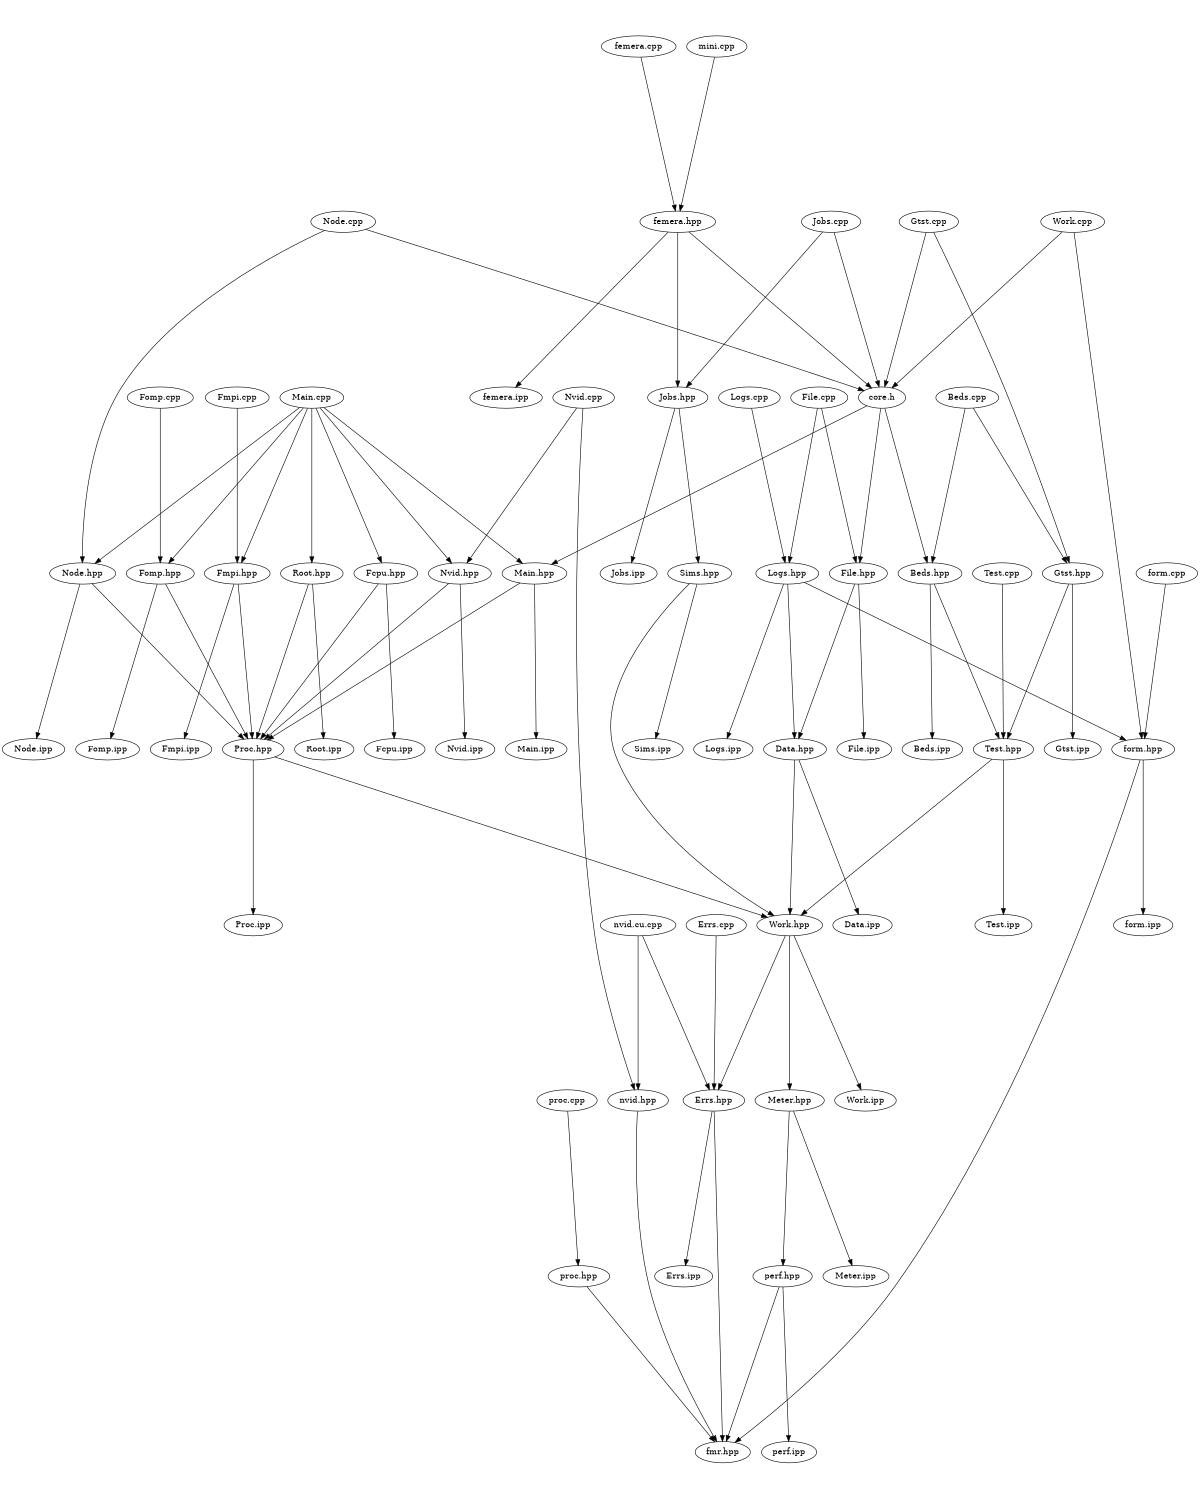 digraph "source tree" {
    overlap=scale;
    size="8,10";
    ratio="fill";
    fontsize="16";
    fontname="Helvetica";
	clusterrank="local";
	"Gtst.cpp" -> "core.h"
	"femera.hpp" -> "Jobs.hpp"
	"Meter.hpp" -> "perf.hpp"
	"Main.cpp" -> "Fomp.hpp"
	"Sims.hpp" -> "Work.hpp"
	"Errs.cpp" -> "Errs.hpp"
	"femera.cpp" -> "femera.hpp"
	"Work.hpp" -> "Errs.hpp"
	"Fmpi.hpp" -> "Fmpi.ipp"
	"Sims.hpp" -> "Sims.ipp"
	"Jobs.hpp" -> "Jobs.ipp"
	"Nvid.hpp" -> "Nvid.ipp"
	"Fomp.cpp" -> "Fomp.hpp"
	"Logs.cpp" -> "Logs.hpp"
	"nvid.cu.cpp" -> "nvid.hpp"
	"proc.hpp" -> "fmr.hpp"
	"Nvid.hpp" -> "Proc.hpp"
	"Root.hpp" -> "Proc.hpp"
	"Main.cpp" -> "Node.hpp"
	"Main.cpp" -> "Main.hpp"
	"Proc.hpp" -> "Proc.ipp"
	"Beds.cpp" -> "Gtst.hpp"
	"Node.cpp" -> "Node.hpp"
	"Main.cpp" -> "Fmpi.hpp"
	"core.h" -> "Main.hpp"
	"Main.cpp" -> "Fcpu.hpp"
	"Work.cpp" -> "core.h"
	"nvid.hpp" -> "fmr.hpp"
	"perf.hpp" -> "fmr.hpp"
	"Data.hpp" -> "Data.ipp"
	"Work.hpp" -> "Work.ipp"
	"Fmpi.hpp" -> "Proc.hpp"
	"Test.hpp" -> "Work.hpp"
	"Nvid.cpp" -> "nvid.hpp"
	"Node.hpp" -> "Node.ipp"
	"form.hpp" -> "form.ipp"
	"Gtst.cpp" -> "Gtst.hpp"
	"femera.hpp" -> "femera.ipp"
	"Fcpu.hpp" -> "Proc.hpp"
	"Fomp.hpp" -> "Proc.hpp"
	"File.hpp" -> "File.ipp"
	"Main.cpp" -> "Nvid.hpp"
	"Meter.hpp" -> "Meter.ipp"
	"core.h" -> "File.hpp"
	"Fomp.hpp" -> "Fomp.ipp"
	"Logs.hpp" -> "Data.hpp"
	"Gtst.hpp" -> "Gtst.ipp"
	"form.cpp" -> "form.hpp"
	"File.cpp" -> "File.hpp"
	"perf.hpp" -> "perf.ipp"
	"proc.cpp" -> "proc.hpp"
	"Node.cpp" -> "core.h"
	"Fmpi.cpp" -> "Fmpi.hpp"
	"File.cpp" -> "Logs.hpp"
	"core.h" -> "Beds.hpp"
	"Errs.hpp" -> "fmr.hpp"
	"Fcpu.hpp" -> "Fcpu.ipp"
	"Root.hpp" -> "Root.ipp"
	"Errs.hpp" -> "Errs.ipp"
	"Main.hpp" -> "Main.ipp"
	"Test.cpp" -> "Test.hpp"
	"nvid.cu.cpp" -> "Errs.hpp"
	"Beds.cpp" -> "Beds.hpp"
	"Node.hpp" -> "Proc.hpp"
	"Main.cpp" -> "Root.hpp"
	"Jobs.hpp" -> "Sims.hpp"
	"Jobs.cpp" -> "Jobs.hpp"
	"Logs.hpp" -> "Logs.ipp"
	"File.hpp" -> "Data.hpp"
	"mini.cpp" -> "femera.hpp"
	"Work.cpp" -> "form.hpp"
	"Beds.hpp" -> "Test.hpp"
	"Proc.hpp" -> "Work.hpp"
	"form.hpp" -> "fmr.hpp"
	"Gtst.hpp" -> "Test.hpp"
	"Data.hpp" -> "Work.hpp"
	"Nvid.cpp" -> "Nvid.hpp"
	"Beds.hpp" -> "Beds.ipp"
	"femera.hpp" -> "core.h"
	"Jobs.cpp" -> "core.h"
	"Work.hpp" -> "Meter.hpp"
	"Logs.hpp" -> "form.hpp"
	"Main.hpp" -> "Proc.hpp"
	"Test.hpp" -> "Test.ipp"
}

